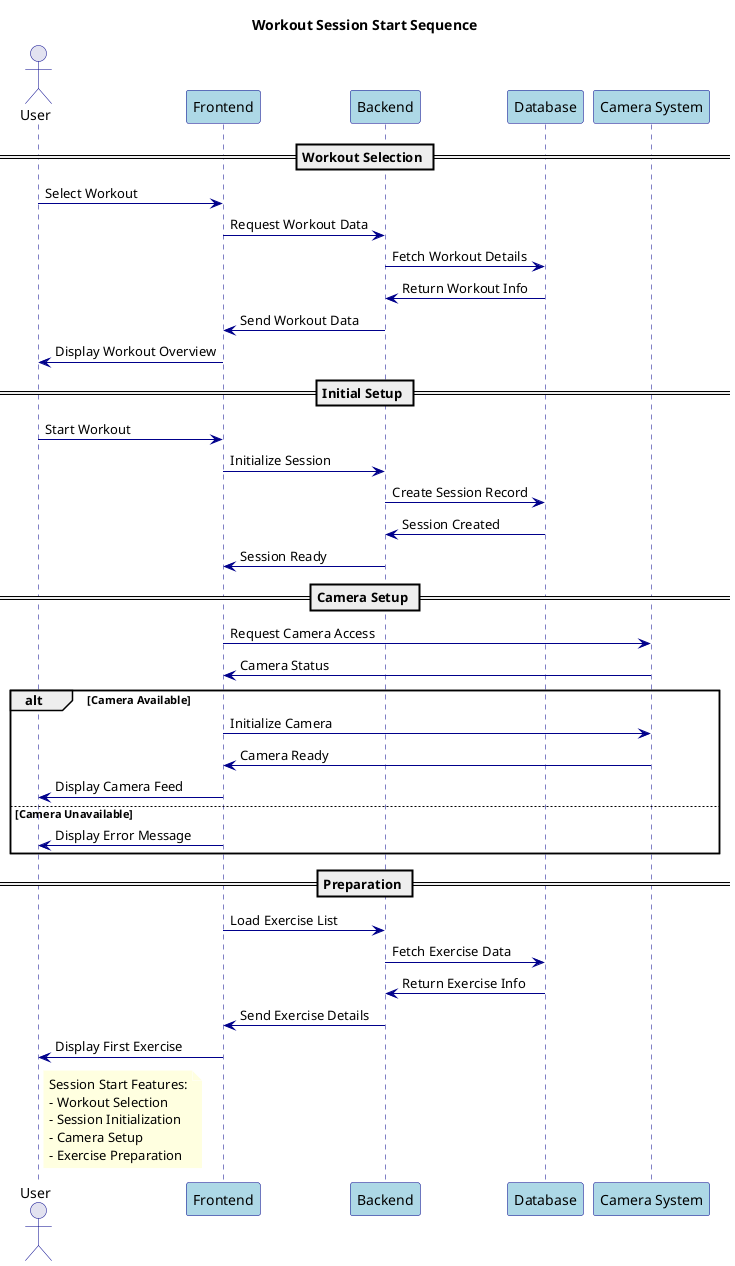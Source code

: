 @startuml SessionStart

' Styling
skinparam backgroundColor white
skinparam sequence {
    ArrowColor DarkBlue
    ActorBorderColor DarkBlue
    LifeLineBorderColor DarkBlue
    ParticipantBorderColor DarkBlue
    ParticipantBackgroundColor LightBlue
}
skinparam note {
    BackgroundColor LightYellow
    BorderColor DarkYellow
    FontColor Black
}

title Workout Session Start Sequence

actor User
participant "Frontend" as FE
participant "Backend" as BE
participant "Database" as DB
participant "Camera System" as CS

== Workout Selection ==

User -> FE: Select Workout
FE -> BE: Request Workout Data
BE -> DB: Fetch Workout Details
DB -> BE: Return Workout Info
BE -> FE: Send Workout Data
FE -> User: Display Workout Overview

== Initial Setup ==

User -> FE: Start Workout
FE -> BE: Initialize Session
BE -> DB: Create Session Record
DB -> BE: Session Created
BE -> FE: Session Ready

== Camera Setup ==

FE -> CS: Request Camera Access
CS -> FE: Camera Status
alt Camera Available
    FE -> CS: Initialize Camera
    CS -> FE: Camera Ready
    FE -> User: Display Camera Feed
else Camera Unavailable
    FE -> User: Display Error Message
end

== Preparation ==

FE -> BE: Load Exercise List
BE -> DB: Fetch Exercise Data
DB -> BE: Return Exercise Info
BE -> FE: Send Exercise Details
FE -> User: Display First Exercise

note right of User
  Session Start Features:
  - Workout Selection
  - Session Initialization
  - Camera Setup
  - Exercise Preparation
end note

@enduml 